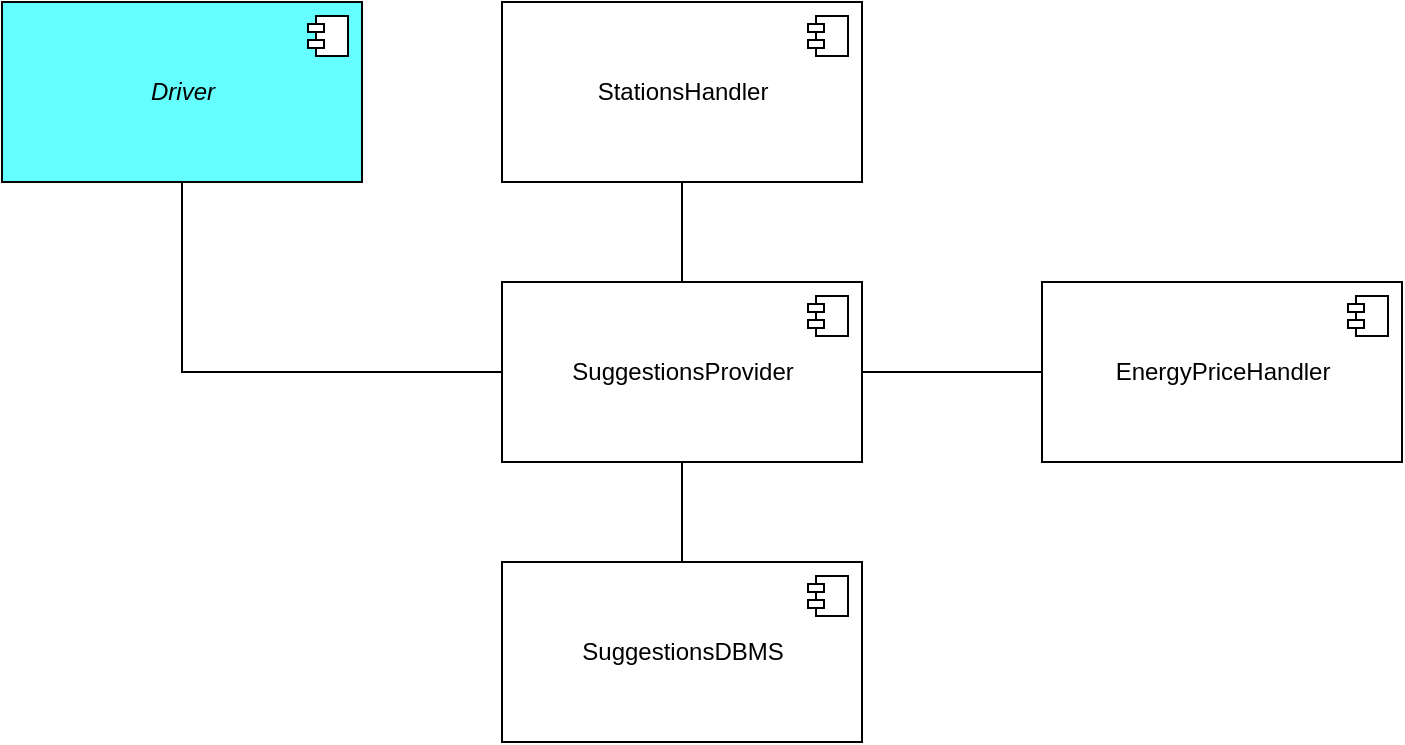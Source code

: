 <mxfile version="20.6.2" type="device"><diagram id="G7vk7usutXdiUQjV_nEe" name="Pagina-1"><mxGraphModel dx="1221" dy="621" grid="1" gridSize="10" guides="1" tooltips="1" connect="1" arrows="1" fold="1" page="1" pageScale="1" pageWidth="827" pageHeight="1169" math="0" shadow="0"><root><mxCell id="0"/><mxCell id="1" parent="0"/><mxCell id="wcfYK5Y-WvGtdQcVuEQt-10" value="" style="edgeStyle=orthogonalEdgeStyle;rounded=0;orthogonalLoop=1;jettySize=auto;html=1;endArrow=none;endFill=0;" edge="1" parent="1" source="wcfYK5Y-WvGtdQcVuEQt-4" target="wcfYK5Y-WvGtdQcVuEQt-6"><mxGeometry relative="1" as="geometry"/></mxCell><mxCell id="wcfYK5Y-WvGtdQcVuEQt-4" value="&lt;div&gt;SuggestionsDBMS&lt;/div&gt;" style="html=1;dropTarget=0;" vertex="1" parent="1"><mxGeometry x="320" y="600" width="180" height="90" as="geometry"/></mxCell><mxCell id="wcfYK5Y-WvGtdQcVuEQt-5" value="" style="shape=module;jettyWidth=8;jettyHeight=4;" vertex="1" parent="wcfYK5Y-WvGtdQcVuEQt-4"><mxGeometry x="1" width="20" height="20" relative="1" as="geometry"><mxPoint x="-27" y="7" as="offset"/></mxGeometry></mxCell><mxCell id="wcfYK5Y-WvGtdQcVuEQt-25" value="" style="edgeStyle=orthogonalEdgeStyle;rounded=0;orthogonalLoop=1;jettySize=auto;html=1;endArrow=none;endFill=0;" edge="1" parent="1" source="wcfYK5Y-WvGtdQcVuEQt-6" target="wcfYK5Y-WvGtdQcVuEQt-21"><mxGeometry relative="1" as="geometry"/></mxCell><mxCell id="wcfYK5Y-WvGtdQcVuEQt-29" style="edgeStyle=orthogonalEdgeStyle;rounded=0;orthogonalLoop=1;jettySize=auto;html=1;entryX=0.5;entryY=1;entryDx=0;entryDy=0;endArrow=none;endFill=0;" edge="1" parent="1" source="wcfYK5Y-WvGtdQcVuEQt-6" target="wcfYK5Y-WvGtdQcVuEQt-27"><mxGeometry relative="1" as="geometry"/></mxCell><mxCell id="wcfYK5Y-WvGtdQcVuEQt-6" value="&lt;div&gt;SuggestionsProvider&lt;/div&gt;" style="html=1;dropTarget=0;" vertex="1" parent="1"><mxGeometry x="320" y="460" width="180" height="90" as="geometry"/></mxCell><mxCell id="wcfYK5Y-WvGtdQcVuEQt-7" value="" style="shape=module;jettyWidth=8;jettyHeight=4;" vertex="1" parent="wcfYK5Y-WvGtdQcVuEQt-6"><mxGeometry x="1" width="20" height="20" relative="1" as="geometry"><mxPoint x="-27" y="7" as="offset"/></mxGeometry></mxCell><mxCell id="wcfYK5Y-WvGtdQcVuEQt-30" style="edgeStyle=orthogonalEdgeStyle;rounded=0;orthogonalLoop=1;jettySize=auto;html=1;entryX=0;entryY=0.5;entryDx=0;entryDy=0;endArrow=none;endFill=0;" edge="1" parent="1" source="wcfYK5Y-WvGtdQcVuEQt-12" target="wcfYK5Y-WvGtdQcVuEQt-6"><mxGeometry relative="1" as="geometry"><Array as="points"><mxPoint x="160" y="505"/></Array></mxGeometry></mxCell><mxCell id="wcfYK5Y-WvGtdQcVuEQt-12" value="&lt;i&gt;Driver&lt;/i&gt;" style="html=1;dropTarget=0;fillColor=#66FFFF;" vertex="1" parent="1"><mxGeometry x="70" y="320" width="180" height="90" as="geometry"/></mxCell><mxCell id="wcfYK5Y-WvGtdQcVuEQt-13" value="" style="shape=module;jettyWidth=8;jettyHeight=4;" vertex="1" parent="wcfYK5Y-WvGtdQcVuEQt-12"><mxGeometry x="1" width="20" height="20" relative="1" as="geometry"><mxPoint x="-27" y="7" as="offset"/></mxGeometry></mxCell><mxCell id="wcfYK5Y-WvGtdQcVuEQt-21" value="EnergyPriceHandler" style="html=1;dropTarget=0;" vertex="1" parent="1"><mxGeometry x="590" y="460" width="180" height="90" as="geometry"/></mxCell><mxCell id="wcfYK5Y-WvGtdQcVuEQt-22" value="" style="shape=module;jettyWidth=8;jettyHeight=4;" vertex="1" parent="wcfYK5Y-WvGtdQcVuEQt-21"><mxGeometry x="1" width="20" height="20" relative="1" as="geometry"><mxPoint x="-27" y="7" as="offset"/></mxGeometry></mxCell><mxCell id="wcfYK5Y-WvGtdQcVuEQt-27" value="&lt;div&gt;StationsHandler&lt;/div&gt;" style="html=1;dropTarget=0;" vertex="1" parent="1"><mxGeometry x="320" y="320" width="180" height="90" as="geometry"/></mxCell><mxCell id="wcfYK5Y-WvGtdQcVuEQt-28" value="" style="shape=module;jettyWidth=8;jettyHeight=4;" vertex="1" parent="wcfYK5Y-WvGtdQcVuEQt-27"><mxGeometry x="1" width="20" height="20" relative="1" as="geometry"><mxPoint x="-27" y="7" as="offset"/></mxGeometry></mxCell></root></mxGraphModel></diagram></mxfile>